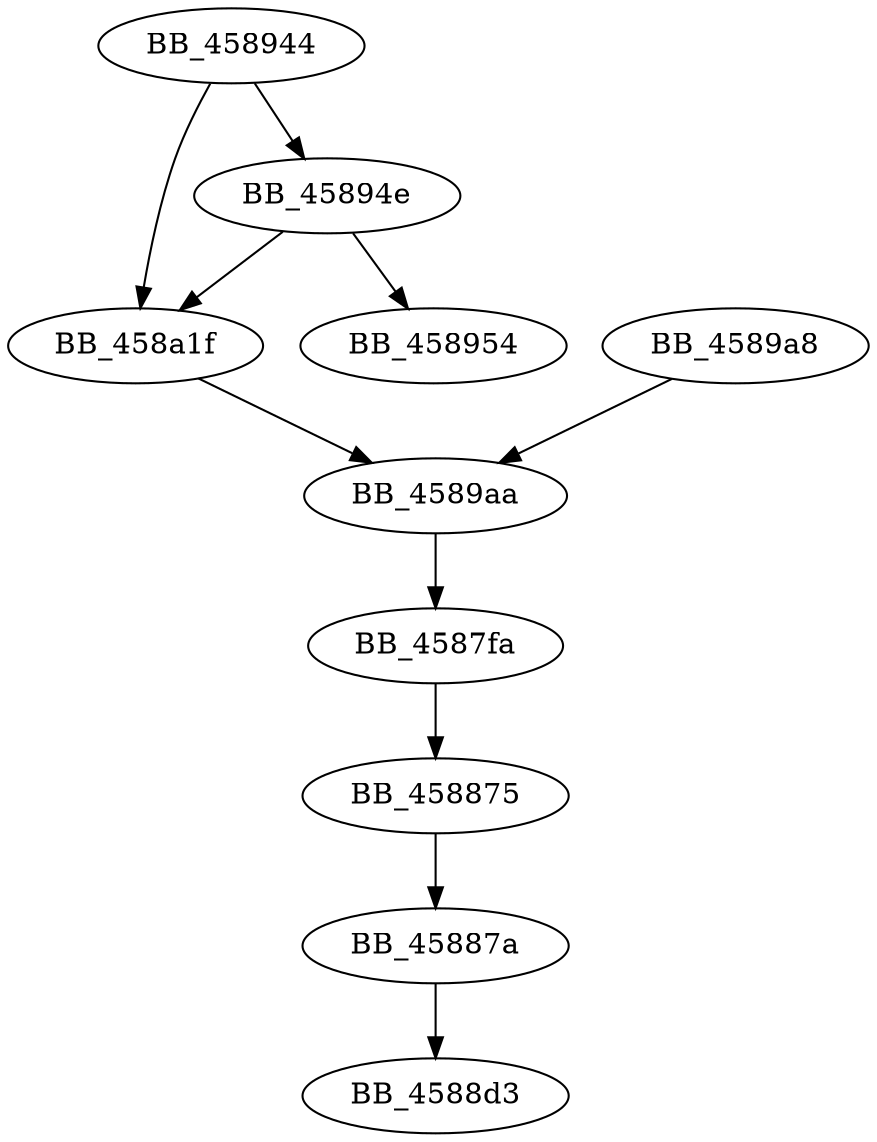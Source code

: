 DiGraph sub_458944{
BB_4587fa->BB_458875
BB_458875->BB_45887a
BB_45887a->BB_4588d3
BB_458944->BB_45894e
BB_458944->BB_458a1f
BB_45894e->BB_458954
BB_45894e->BB_458a1f
BB_4589a8->BB_4589aa
BB_4589aa->BB_4587fa
BB_458a1f->BB_4589aa
}
